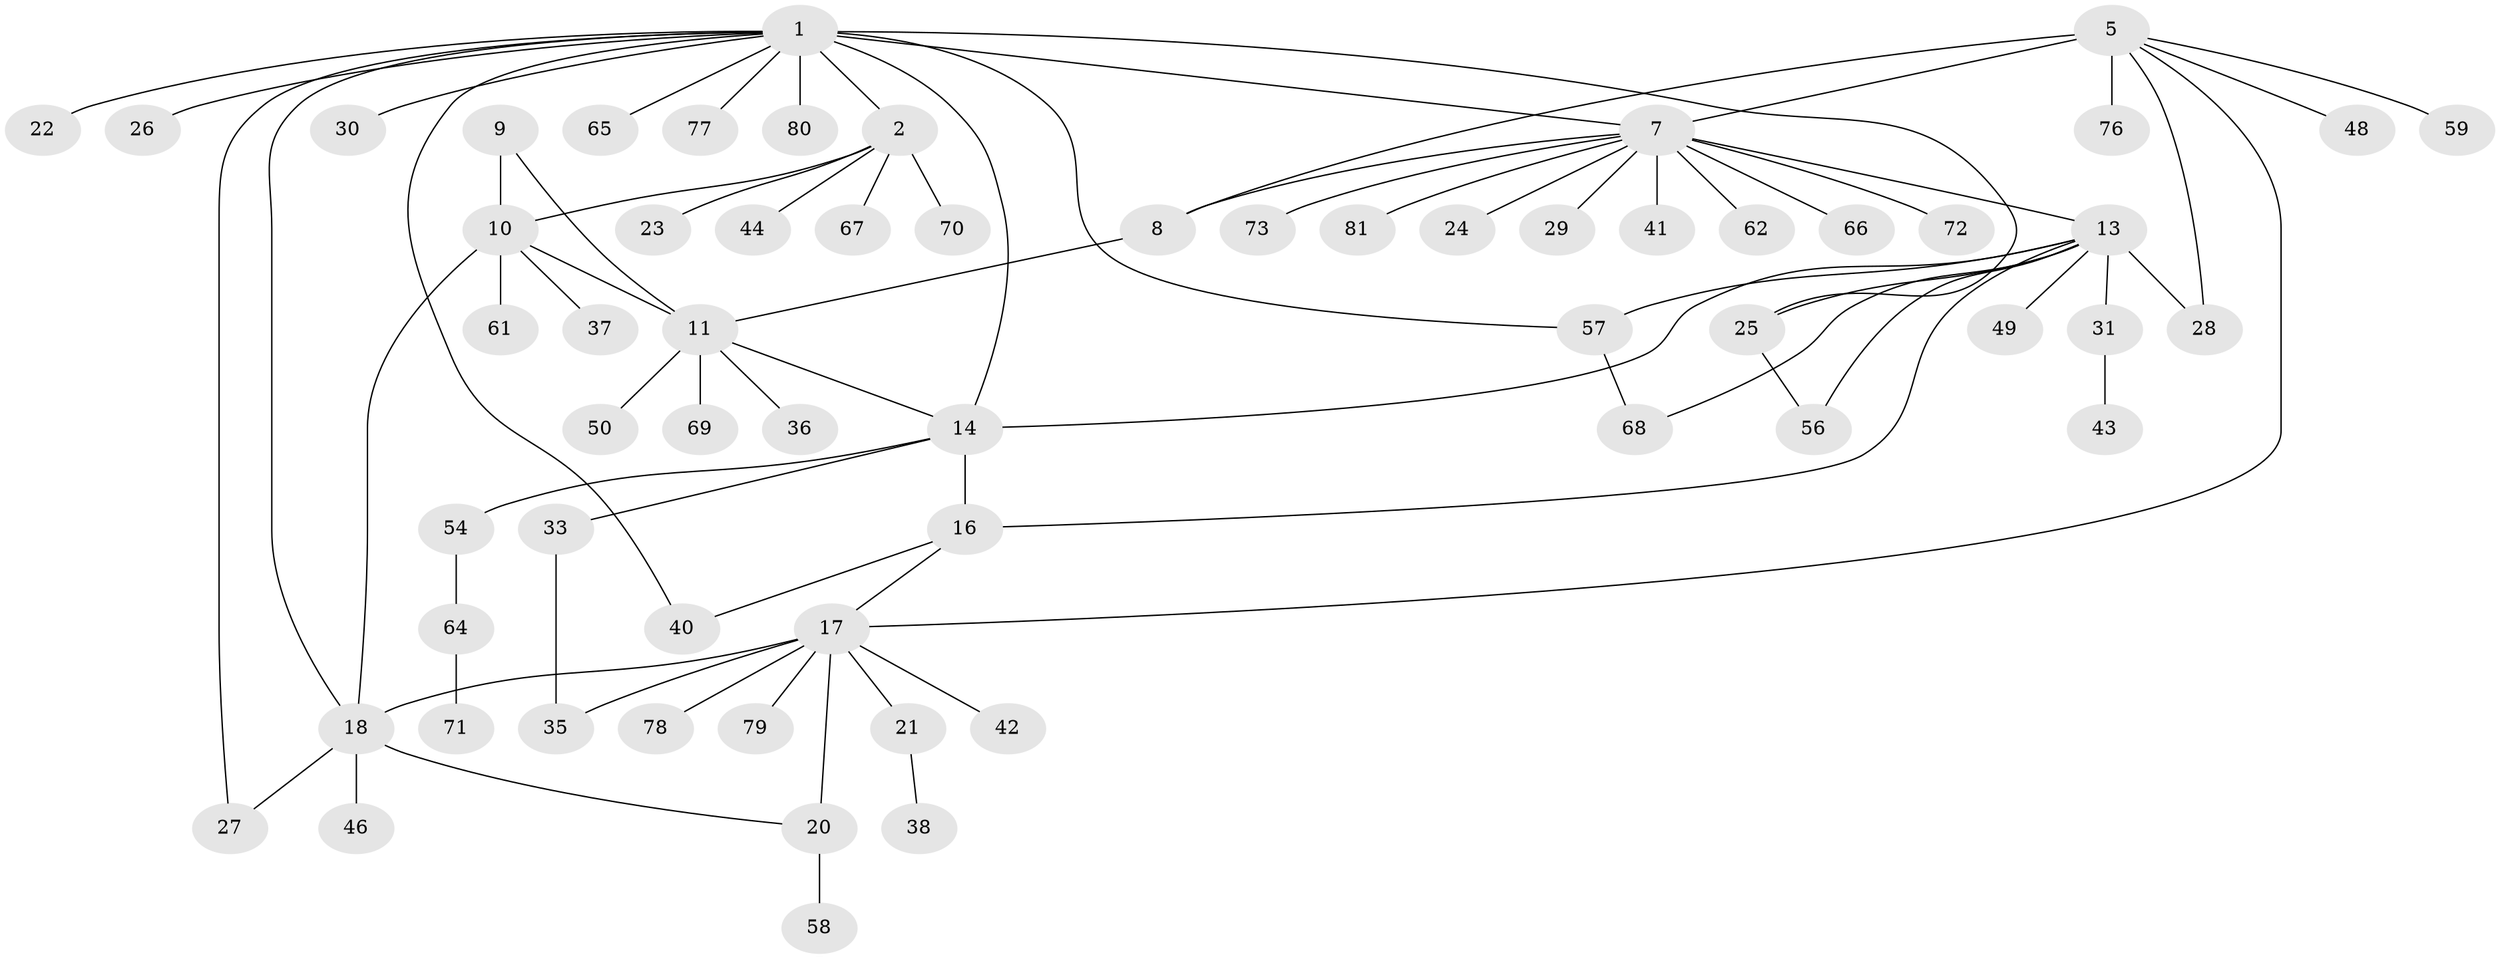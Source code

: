 // original degree distribution, {9: 0.012195121951219513, 5: 0.08536585365853659, 6: 0.036585365853658534, 10: 0.024390243902439025, 14: 0.012195121951219513, 3: 0.06097560975609756, 8: 0.036585365853658534, 4: 0.012195121951219513, 7: 0.012195121951219513, 2: 0.1951219512195122, 1: 0.5121951219512195}
// Generated by graph-tools (version 1.1) at 2025/11/02/27/25 16:11:34]
// undirected, 62 vertices, 79 edges
graph export_dot {
graph [start="1"]
  node [color=gray90,style=filled];
  1 [super="+4"];
  2 [super="+3"];
  5 [super="+6"];
  7 [super="+34"];
  8 [super="+82"];
  9;
  10 [super="+12"];
  11 [super="+63"];
  13 [super="+15"];
  14 [super="+32"];
  16;
  17 [super="+19"];
  18 [super="+52"];
  20 [super="+39"];
  21 [super="+47"];
  22 [super="+60"];
  23;
  24;
  25 [super="+53"];
  26;
  27;
  28;
  29 [super="+55"];
  30;
  31;
  33;
  35;
  36;
  37;
  38;
  40;
  41;
  42 [super="+51"];
  43 [super="+74"];
  44 [super="+45"];
  46;
  48;
  49;
  50;
  54;
  56;
  57;
  58;
  59;
  61;
  62;
  64 [super="+75"];
  65;
  66;
  67;
  68;
  69;
  70;
  71;
  72;
  73;
  76;
  77;
  78;
  79;
  80;
  81;
  1 -- 2 [weight=4];
  1 -- 7;
  1 -- 25;
  1 -- 26;
  1 -- 65;
  1 -- 77;
  1 -- 80;
  1 -- 40;
  1 -- 14;
  1 -- 18;
  1 -- 22;
  1 -- 57;
  1 -- 27;
  1 -- 30;
  2 -- 44;
  2 -- 10;
  2 -- 67;
  2 -- 70;
  2 -- 23;
  5 -- 7 [weight=2];
  5 -- 8 [weight=2];
  5 -- 28;
  5 -- 48;
  5 -- 59;
  5 -- 76;
  5 -- 17;
  7 -- 8;
  7 -- 13;
  7 -- 24;
  7 -- 29;
  7 -- 41;
  7 -- 62;
  7 -- 66;
  7 -- 72;
  7 -- 73;
  7 -- 81;
  8 -- 11;
  9 -- 10 [weight=2];
  9 -- 11;
  10 -- 11 [weight=2];
  10 -- 37;
  10 -- 61;
  10 -- 18;
  11 -- 14;
  11 -- 36;
  11 -- 50;
  11 -- 69;
  13 -- 14 [weight=2];
  13 -- 16 [weight=2];
  13 -- 28;
  13 -- 31;
  13 -- 56;
  13 -- 57;
  13 -- 68;
  13 -- 49;
  13 -- 25;
  14 -- 16;
  14 -- 33;
  14 -- 54;
  16 -- 17;
  16 -- 40;
  17 -- 18 [weight=2];
  17 -- 20 [weight=2];
  17 -- 35;
  17 -- 78;
  17 -- 79;
  17 -- 21;
  17 -- 42;
  18 -- 20;
  18 -- 27;
  18 -- 46;
  20 -- 58;
  21 -- 38;
  25 -- 56;
  31 -- 43;
  33 -- 35;
  54 -- 64;
  57 -- 68;
  64 -- 71;
}
